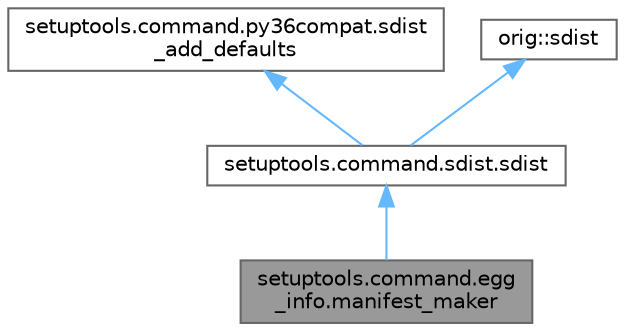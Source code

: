 digraph "setuptools.command.egg_info.manifest_maker"
{
 // LATEX_PDF_SIZE
  bgcolor="transparent";
  edge [fontname=Helvetica,fontsize=10,labelfontname=Helvetica,labelfontsize=10];
  node [fontname=Helvetica,fontsize=10,shape=box,height=0.2,width=0.4];
  Node1 [id="Node000001",label="setuptools.command.egg\l_info.manifest_maker",height=0.2,width=0.4,color="gray40", fillcolor="grey60", style="filled", fontcolor="black",tooltip=" "];
  Node2 -> Node1 [id="edge1_Node000001_Node000002",dir="back",color="steelblue1",style="solid",tooltip=" "];
  Node2 [id="Node000002",label="setuptools.command.sdist.sdist",height=0.2,width=0.4,color="gray40", fillcolor="white", style="filled",URL="$classsetuptools_1_1command_1_1sdist_1_1sdist.html",tooltip=" "];
  Node3 -> Node2 [id="edge2_Node000002_Node000003",dir="back",color="steelblue1",style="solid",tooltip=" "];
  Node3 [id="Node000003",label="setuptools.command.py36compat.sdist\l_add_defaults",height=0.2,width=0.4,color="gray40", fillcolor="white", style="filled",URL="$classsetuptools_1_1command_1_1py36compat_1_1sdist__add__defaults.html",tooltip=" "];
  Node4 -> Node2 [id="edge3_Node000002_Node000004",dir="back",color="steelblue1",style="solid",tooltip=" "];
  Node4 [id="Node000004",label="orig::sdist",height=0.2,width=0.4,color="gray40", fillcolor="white", style="filled",tooltip=" "];
}
